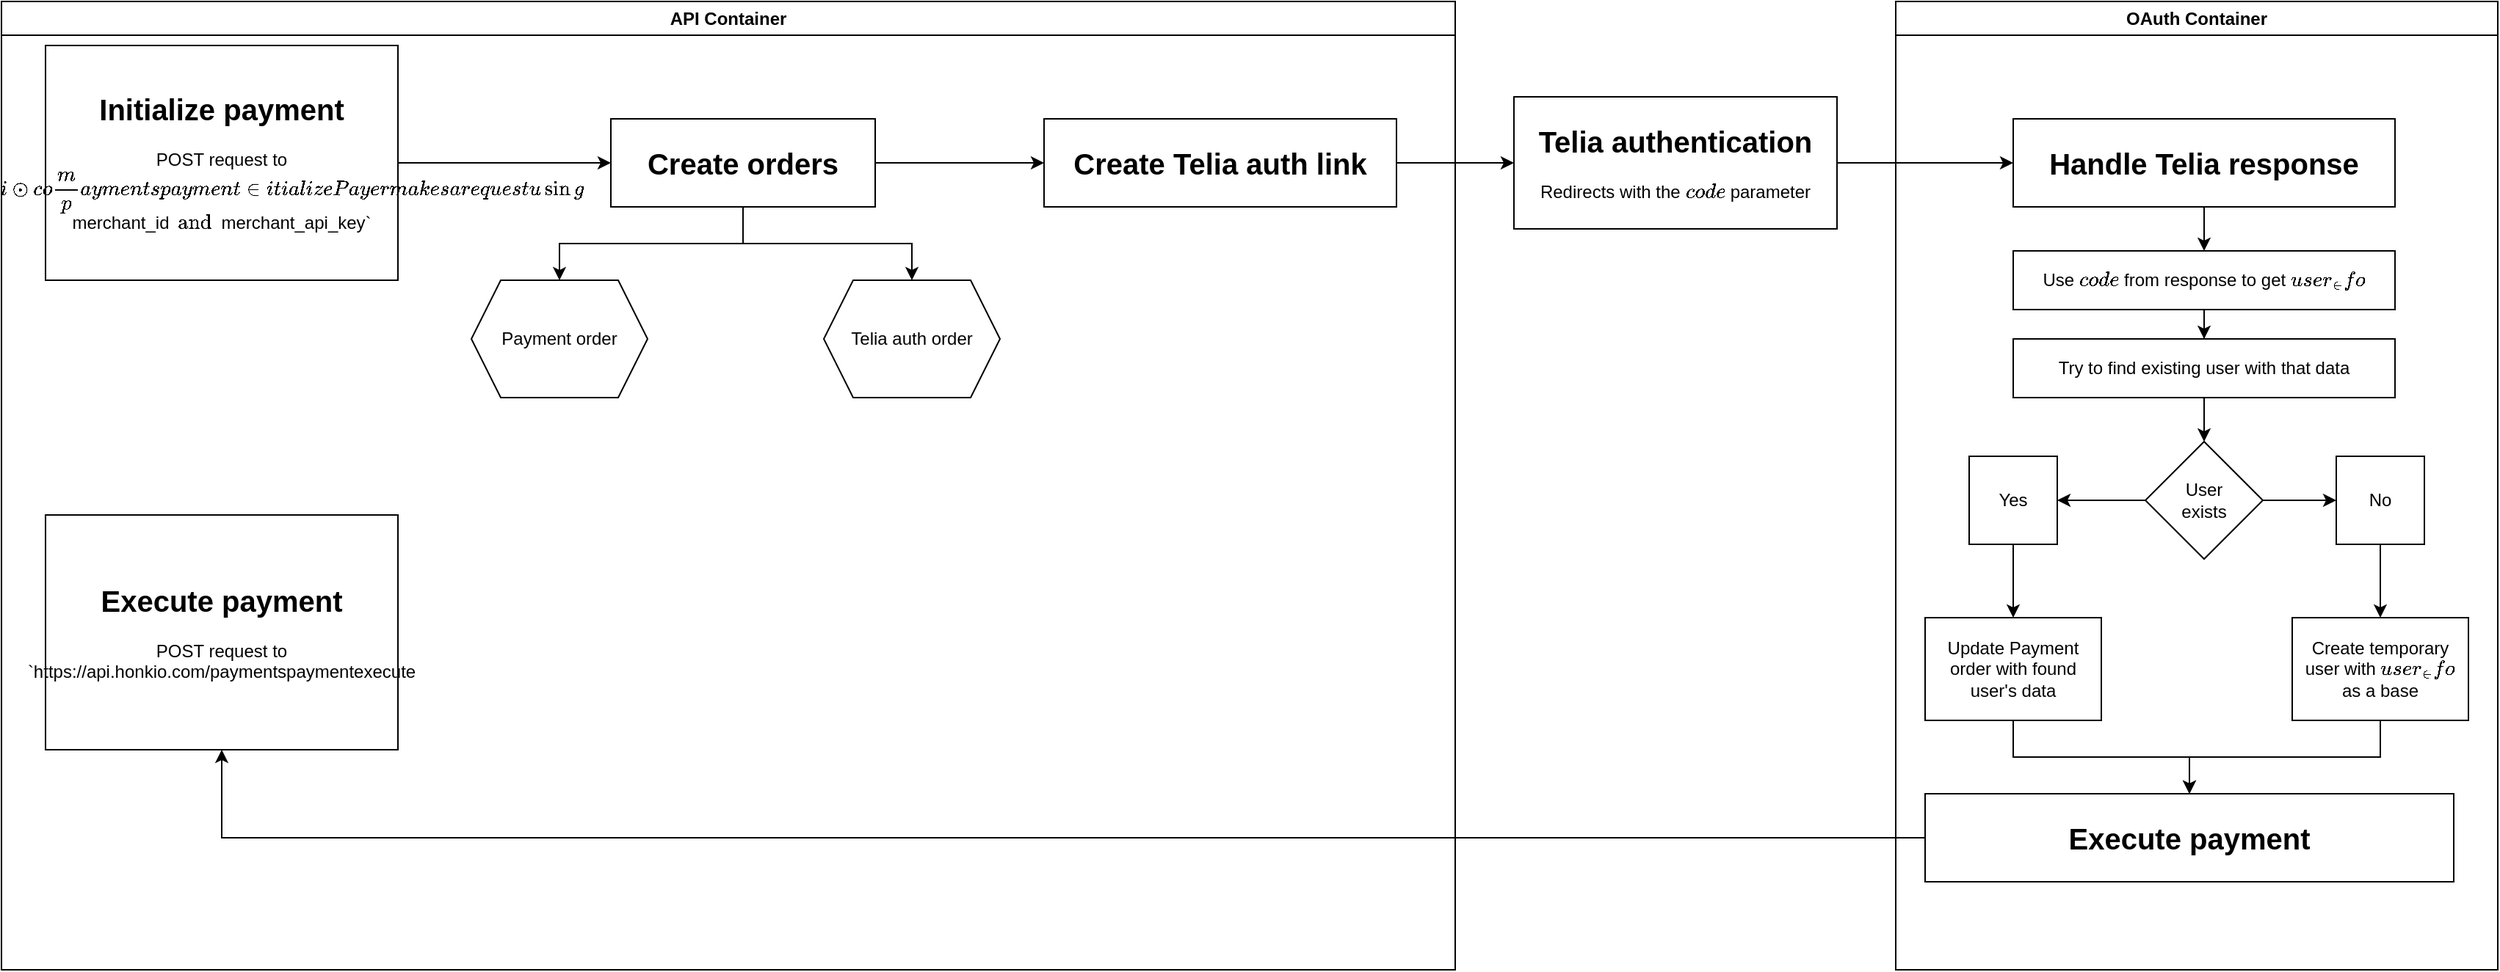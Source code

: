 <mxfile version="21.0.6" type="github">
  <diagram name="Page-1" id="baod2YbWqUGKOtKm7SYT">
    <mxGraphModel dx="1744" dy="1003" grid="1" gridSize="10" guides="1" tooltips="1" connect="1" arrows="1" fold="1" page="1" pageScale="1" pageWidth="850" pageHeight="1100" math="0" shadow="0">
      <root>
        <mxCell id="0" />
        <mxCell id="1" parent="0" />
        <mxCell id="-IHdya4t79_MKVama7wa-3" value="" style="edgeStyle=orthogonalEdgeStyle;rounded=0;orthogonalLoop=1;jettySize=auto;html=1;" edge="1" parent="1" source="-IHdya4t79_MKVama7wa-1" target="-IHdya4t79_MKVama7wa-2">
          <mxGeometry relative="1" as="geometry" />
        </mxCell>
        <mxCell id="-IHdya4t79_MKVama7wa-1" value="&lt;font style=&quot;font-size: 13px;&quot;&gt;&lt;font style=&quot;font-size: 14px;&quot;&gt;&lt;font style=&quot;font-size: 15px;&quot;&gt;&lt;font style=&quot;font-size: 16px;&quot;&gt;&lt;font style=&quot;font-size: 17px;&quot;&gt;&lt;font style=&quot;font-size: 18px;&quot;&gt;&lt;font style=&quot;font-size: 19px;&quot;&gt;&lt;font style=&quot;font-size: 20px;&quot;&gt;&lt;b&gt;Initialize payment&lt;/b&gt;&lt;/font&gt;&lt;/font&gt;&lt;/font&gt;&lt;/font&gt;&lt;/font&gt;&lt;/font&gt;&lt;/font&gt;&lt;/font&gt;&lt;br&gt;&lt;br&gt;POST request to `https://api.honkio.com/paymentspaymentinitialize&lt;br&gt;&lt;br&gt;Payer makes a request using `merchant_id` and `merchant_api_key`" style="rounded=0;whiteSpace=wrap;html=1;" vertex="1" parent="1">
          <mxGeometry x="40" y="40" width="240" height="160" as="geometry" />
        </mxCell>
        <mxCell id="-IHdya4t79_MKVama7wa-5" value="" style="edgeStyle=orthogonalEdgeStyle;rounded=0;orthogonalLoop=1;jettySize=auto;html=1;" edge="1" parent="1" source="-IHdya4t79_MKVama7wa-2" target="-IHdya4t79_MKVama7wa-4">
          <mxGeometry relative="1" as="geometry" />
        </mxCell>
        <mxCell id="-IHdya4t79_MKVama7wa-7" value="" style="edgeStyle=orthogonalEdgeStyle;rounded=0;orthogonalLoop=1;jettySize=auto;html=1;" edge="1" parent="1" source="-IHdya4t79_MKVama7wa-2" target="-IHdya4t79_MKVama7wa-6">
          <mxGeometry relative="1" as="geometry" />
        </mxCell>
        <mxCell id="-IHdya4t79_MKVama7wa-9" value="" style="edgeStyle=orthogonalEdgeStyle;rounded=0;orthogonalLoop=1;jettySize=auto;html=1;" edge="1" parent="1" source="-IHdya4t79_MKVama7wa-2" target="-IHdya4t79_MKVama7wa-8">
          <mxGeometry relative="1" as="geometry" />
        </mxCell>
        <mxCell id="-IHdya4t79_MKVama7wa-2" value="&lt;font style=&quot;font-size: 13px;&quot;&gt;&lt;font style=&quot;font-size: 20px;&quot;&gt;&lt;font style=&quot;font-size: 20px;&quot;&gt;&lt;b&gt;Create orders&lt;/b&gt;&lt;/font&gt;&lt;/font&gt;&lt;/font&gt;" style="whiteSpace=wrap;html=1;rounded=0;" vertex="1" parent="1">
          <mxGeometry x="425" y="90" width="180" height="60" as="geometry" />
        </mxCell>
        <mxCell id="-IHdya4t79_MKVama7wa-4" value="Payment order" style="shape=hexagon;perimeter=hexagonPerimeter2;whiteSpace=wrap;html=1;fixedSize=1;rounded=0;" vertex="1" parent="1">
          <mxGeometry x="330" y="200" width="120" height="80" as="geometry" />
        </mxCell>
        <mxCell id="-IHdya4t79_MKVama7wa-6" value="Telia auth order" style="shape=hexagon;perimeter=hexagonPerimeter2;whiteSpace=wrap;html=1;fixedSize=1;rounded=0;" vertex="1" parent="1">
          <mxGeometry x="570" y="200" width="120" height="80" as="geometry" />
        </mxCell>
        <mxCell id="-IHdya4t79_MKVama7wa-14" value="" style="edgeStyle=orthogonalEdgeStyle;rounded=0;orthogonalLoop=1;jettySize=auto;html=1;" edge="1" parent="1" source="-IHdya4t79_MKVama7wa-8" target="-IHdya4t79_MKVama7wa-13">
          <mxGeometry relative="1" as="geometry" />
        </mxCell>
        <mxCell id="-IHdya4t79_MKVama7wa-8" value="&lt;font style=&quot;font-size: 20px;&quot;&gt;&lt;font style=&quot;font-size: 20px;&quot;&gt;&lt;b&gt;Create Telia auth link&lt;/b&gt;&lt;/font&gt;&lt;/font&gt;" style="whiteSpace=wrap;html=1;rounded=0;" vertex="1" parent="1">
          <mxGeometry x="720" y="90" width="240" height="60" as="geometry" />
        </mxCell>
        <mxCell id="-IHdya4t79_MKVama7wa-12" value="API Container" style="swimlane;whiteSpace=wrap;html=1;" vertex="1" parent="1">
          <mxGeometry x="10" y="10" width="990" height="660" as="geometry" />
        </mxCell>
        <mxCell id="-IHdya4t79_MKVama7wa-37" value="&lt;font style=&quot;font-size: 13px;&quot;&gt;&lt;font style=&quot;font-size: 14px;&quot;&gt;&lt;font style=&quot;font-size: 15px;&quot;&gt;&lt;font style=&quot;font-size: 16px;&quot;&gt;&lt;font style=&quot;font-size: 17px;&quot;&gt;&lt;font style=&quot;font-size: 18px;&quot;&gt;&lt;font style=&quot;font-size: 19px;&quot;&gt;&lt;font style=&quot;font-size: 20px;&quot;&gt;&lt;b&gt;Execute payment&lt;/b&gt;&lt;/font&gt;&lt;/font&gt;&lt;/font&gt;&lt;/font&gt;&lt;/font&gt;&lt;/font&gt;&lt;/font&gt;&lt;/font&gt;&lt;br&gt;&lt;br&gt;POST request to `https://api.honkio.com/paymentspaymentexecute" style="rounded=0;whiteSpace=wrap;html=1;" vertex="1" parent="-IHdya4t79_MKVama7wa-12">
          <mxGeometry x="30" y="350" width="240" height="160" as="geometry" />
        </mxCell>
        <mxCell id="-IHdya4t79_MKVama7wa-16" value="" style="edgeStyle=orthogonalEdgeStyle;rounded=0;orthogonalLoop=1;jettySize=auto;html=1;" edge="1" parent="1" source="-IHdya4t79_MKVama7wa-13" target="-IHdya4t79_MKVama7wa-15">
          <mxGeometry relative="1" as="geometry" />
        </mxCell>
        <mxCell id="-IHdya4t79_MKVama7wa-13" value="&lt;font style=&quot;font-size: 20px;&quot;&gt;&lt;font style=&quot;font-size: 20px;&quot;&gt;&lt;b&gt;Telia authentication&lt;/b&gt;&lt;/font&gt;&lt;/font&gt;&lt;br&gt;&lt;br&gt;Redirects with the `code` parameter" style="whiteSpace=wrap;html=1;rounded=0;" vertex="1" parent="1">
          <mxGeometry x="1040" y="75" width="220" height="90" as="geometry" />
        </mxCell>
        <mxCell id="-IHdya4t79_MKVama7wa-19" value="" style="edgeStyle=orthogonalEdgeStyle;rounded=0;orthogonalLoop=1;jettySize=auto;html=1;" edge="1" parent="1" source="-IHdya4t79_MKVama7wa-15" target="-IHdya4t79_MKVama7wa-18">
          <mxGeometry relative="1" as="geometry" />
        </mxCell>
        <mxCell id="-IHdya4t79_MKVama7wa-15" value="&lt;font style=&quot;font-size: 20px;&quot;&gt;&lt;font style=&quot;font-size: 20px;&quot;&gt;&lt;b&gt;Handle Telia response&lt;/b&gt;&lt;/font&gt;&lt;/font&gt;" style="whiteSpace=wrap;html=1;rounded=0;" vertex="1" parent="1">
          <mxGeometry x="1380" y="90" width="260" height="60" as="geometry" />
        </mxCell>
        <mxCell id="-IHdya4t79_MKVama7wa-17" value="OAuth Container" style="swimlane;whiteSpace=wrap;html=1;" vertex="1" parent="1">
          <mxGeometry x="1300" y="10" width="410" height="660" as="geometry">
            <mxRectangle x="1310" y="10" width="140" height="30" as="alternateBounds" />
          </mxGeometry>
        </mxCell>
        <mxCell id="-IHdya4t79_MKVama7wa-21" value="" style="edgeStyle=orthogonalEdgeStyle;rounded=0;orthogonalLoop=1;jettySize=auto;html=1;" edge="1" parent="-IHdya4t79_MKVama7wa-17" source="-IHdya4t79_MKVama7wa-18" target="-IHdya4t79_MKVama7wa-20">
          <mxGeometry relative="1" as="geometry" />
        </mxCell>
        <mxCell id="-IHdya4t79_MKVama7wa-18" value="Use `code` from response to get `user_info`" style="whiteSpace=wrap;html=1;rounded=0;" vertex="1" parent="-IHdya4t79_MKVama7wa-17">
          <mxGeometry x="80" y="170" width="260" height="40" as="geometry" />
        </mxCell>
        <mxCell id="-IHdya4t79_MKVama7wa-23" value="" style="edgeStyle=orthogonalEdgeStyle;rounded=0;orthogonalLoop=1;jettySize=auto;html=1;" edge="1" parent="-IHdya4t79_MKVama7wa-17" source="-IHdya4t79_MKVama7wa-20" target="-IHdya4t79_MKVama7wa-22">
          <mxGeometry relative="1" as="geometry" />
        </mxCell>
        <mxCell id="-IHdya4t79_MKVama7wa-20" value="Try to find existing user with that data" style="whiteSpace=wrap;html=1;rounded=0;" vertex="1" parent="-IHdya4t79_MKVama7wa-17">
          <mxGeometry x="80" y="230" width="260" height="40" as="geometry" />
        </mxCell>
        <mxCell id="-IHdya4t79_MKVama7wa-25" value="" style="edgeStyle=orthogonalEdgeStyle;rounded=0;orthogonalLoop=1;jettySize=auto;html=1;" edge="1" parent="-IHdya4t79_MKVama7wa-17" source="-IHdya4t79_MKVama7wa-22" target="-IHdya4t79_MKVama7wa-24">
          <mxGeometry relative="1" as="geometry" />
        </mxCell>
        <mxCell id="-IHdya4t79_MKVama7wa-29" value="" style="edgeStyle=orthogonalEdgeStyle;rounded=0;orthogonalLoop=1;jettySize=auto;html=1;" edge="1" parent="-IHdya4t79_MKVama7wa-17" source="-IHdya4t79_MKVama7wa-22" target="-IHdya4t79_MKVama7wa-28">
          <mxGeometry relative="1" as="geometry" />
        </mxCell>
        <mxCell id="-IHdya4t79_MKVama7wa-22" value="User&lt;br&gt;exists" style="rhombus;whiteSpace=wrap;html=1;rounded=0;" vertex="1" parent="-IHdya4t79_MKVama7wa-17">
          <mxGeometry x="170" y="300" width="80" height="80" as="geometry" />
        </mxCell>
        <mxCell id="-IHdya4t79_MKVama7wa-27" value="" style="edgeStyle=orthogonalEdgeStyle;rounded=0;orthogonalLoop=1;jettySize=auto;html=1;" edge="1" parent="-IHdya4t79_MKVama7wa-17" source="-IHdya4t79_MKVama7wa-24" target="-IHdya4t79_MKVama7wa-26">
          <mxGeometry relative="1" as="geometry" />
        </mxCell>
        <mxCell id="-IHdya4t79_MKVama7wa-24" value="Yes" style="whiteSpace=wrap;html=1;rounded=0;" vertex="1" parent="-IHdya4t79_MKVama7wa-17">
          <mxGeometry x="50" y="310" width="60" height="60" as="geometry" />
        </mxCell>
        <mxCell id="-IHdya4t79_MKVama7wa-35" value="" style="edgeStyle=orthogonalEdgeStyle;rounded=0;orthogonalLoop=1;jettySize=auto;html=1;" edge="1" parent="-IHdya4t79_MKVama7wa-17" source="-IHdya4t79_MKVama7wa-26" target="-IHdya4t79_MKVama7wa-34">
          <mxGeometry relative="1" as="geometry" />
        </mxCell>
        <mxCell id="-IHdya4t79_MKVama7wa-26" value="Update Payment order with found user&#39;s data" style="whiteSpace=wrap;html=1;rounded=0;" vertex="1" parent="-IHdya4t79_MKVama7wa-17">
          <mxGeometry x="20" y="420" width="120" height="70" as="geometry" />
        </mxCell>
        <mxCell id="-IHdya4t79_MKVama7wa-31" value="" style="edgeStyle=orthogonalEdgeStyle;rounded=0;orthogonalLoop=1;jettySize=auto;html=1;" edge="1" parent="-IHdya4t79_MKVama7wa-17" source="-IHdya4t79_MKVama7wa-28" target="-IHdya4t79_MKVama7wa-30">
          <mxGeometry relative="1" as="geometry" />
        </mxCell>
        <mxCell id="-IHdya4t79_MKVama7wa-28" value="No" style="whiteSpace=wrap;html=1;rounded=0;" vertex="1" parent="-IHdya4t79_MKVama7wa-17">
          <mxGeometry x="300" y="310" width="60" height="60" as="geometry" />
        </mxCell>
        <mxCell id="-IHdya4t79_MKVama7wa-36" value="" style="edgeStyle=orthogonalEdgeStyle;rounded=0;orthogonalLoop=1;jettySize=auto;html=1;" edge="1" parent="-IHdya4t79_MKVama7wa-17" source="-IHdya4t79_MKVama7wa-30" target="-IHdya4t79_MKVama7wa-34">
          <mxGeometry relative="1" as="geometry" />
        </mxCell>
        <mxCell id="-IHdya4t79_MKVama7wa-30" value="Create temporary user with `user_info` as a base" style="whiteSpace=wrap;html=1;rounded=0;" vertex="1" parent="-IHdya4t79_MKVama7wa-17">
          <mxGeometry x="270" y="420" width="120" height="70" as="geometry" />
        </mxCell>
        <mxCell id="-IHdya4t79_MKVama7wa-34" value="&lt;font style=&quot;font-size: 20px;&quot;&gt;&lt;font style=&quot;font-size: 20px;&quot;&gt;&lt;b&gt;Execute payment&lt;/b&gt;&lt;/font&gt;&lt;/font&gt;" style="whiteSpace=wrap;html=1;rounded=0;" vertex="1" parent="-IHdya4t79_MKVama7wa-17">
          <mxGeometry x="20" y="540" width="360" height="60" as="geometry" />
        </mxCell>
        <mxCell id="-IHdya4t79_MKVama7wa-38" value="" style="endArrow=classic;html=1;rounded=0;exitX=0;exitY=0.5;exitDx=0;exitDy=0;entryX=0.5;entryY=1;entryDx=0;entryDy=0;" edge="1" parent="1" source="-IHdya4t79_MKVama7wa-34" target="-IHdya4t79_MKVama7wa-37">
          <mxGeometry width="50" height="50" relative="1" as="geometry">
            <mxPoint x="840" y="590" as="sourcePoint" />
            <mxPoint x="160" y="590" as="targetPoint" />
            <Array as="points">
              <mxPoint x="160" y="580" />
            </Array>
          </mxGeometry>
        </mxCell>
      </root>
    </mxGraphModel>
  </diagram>
</mxfile>
